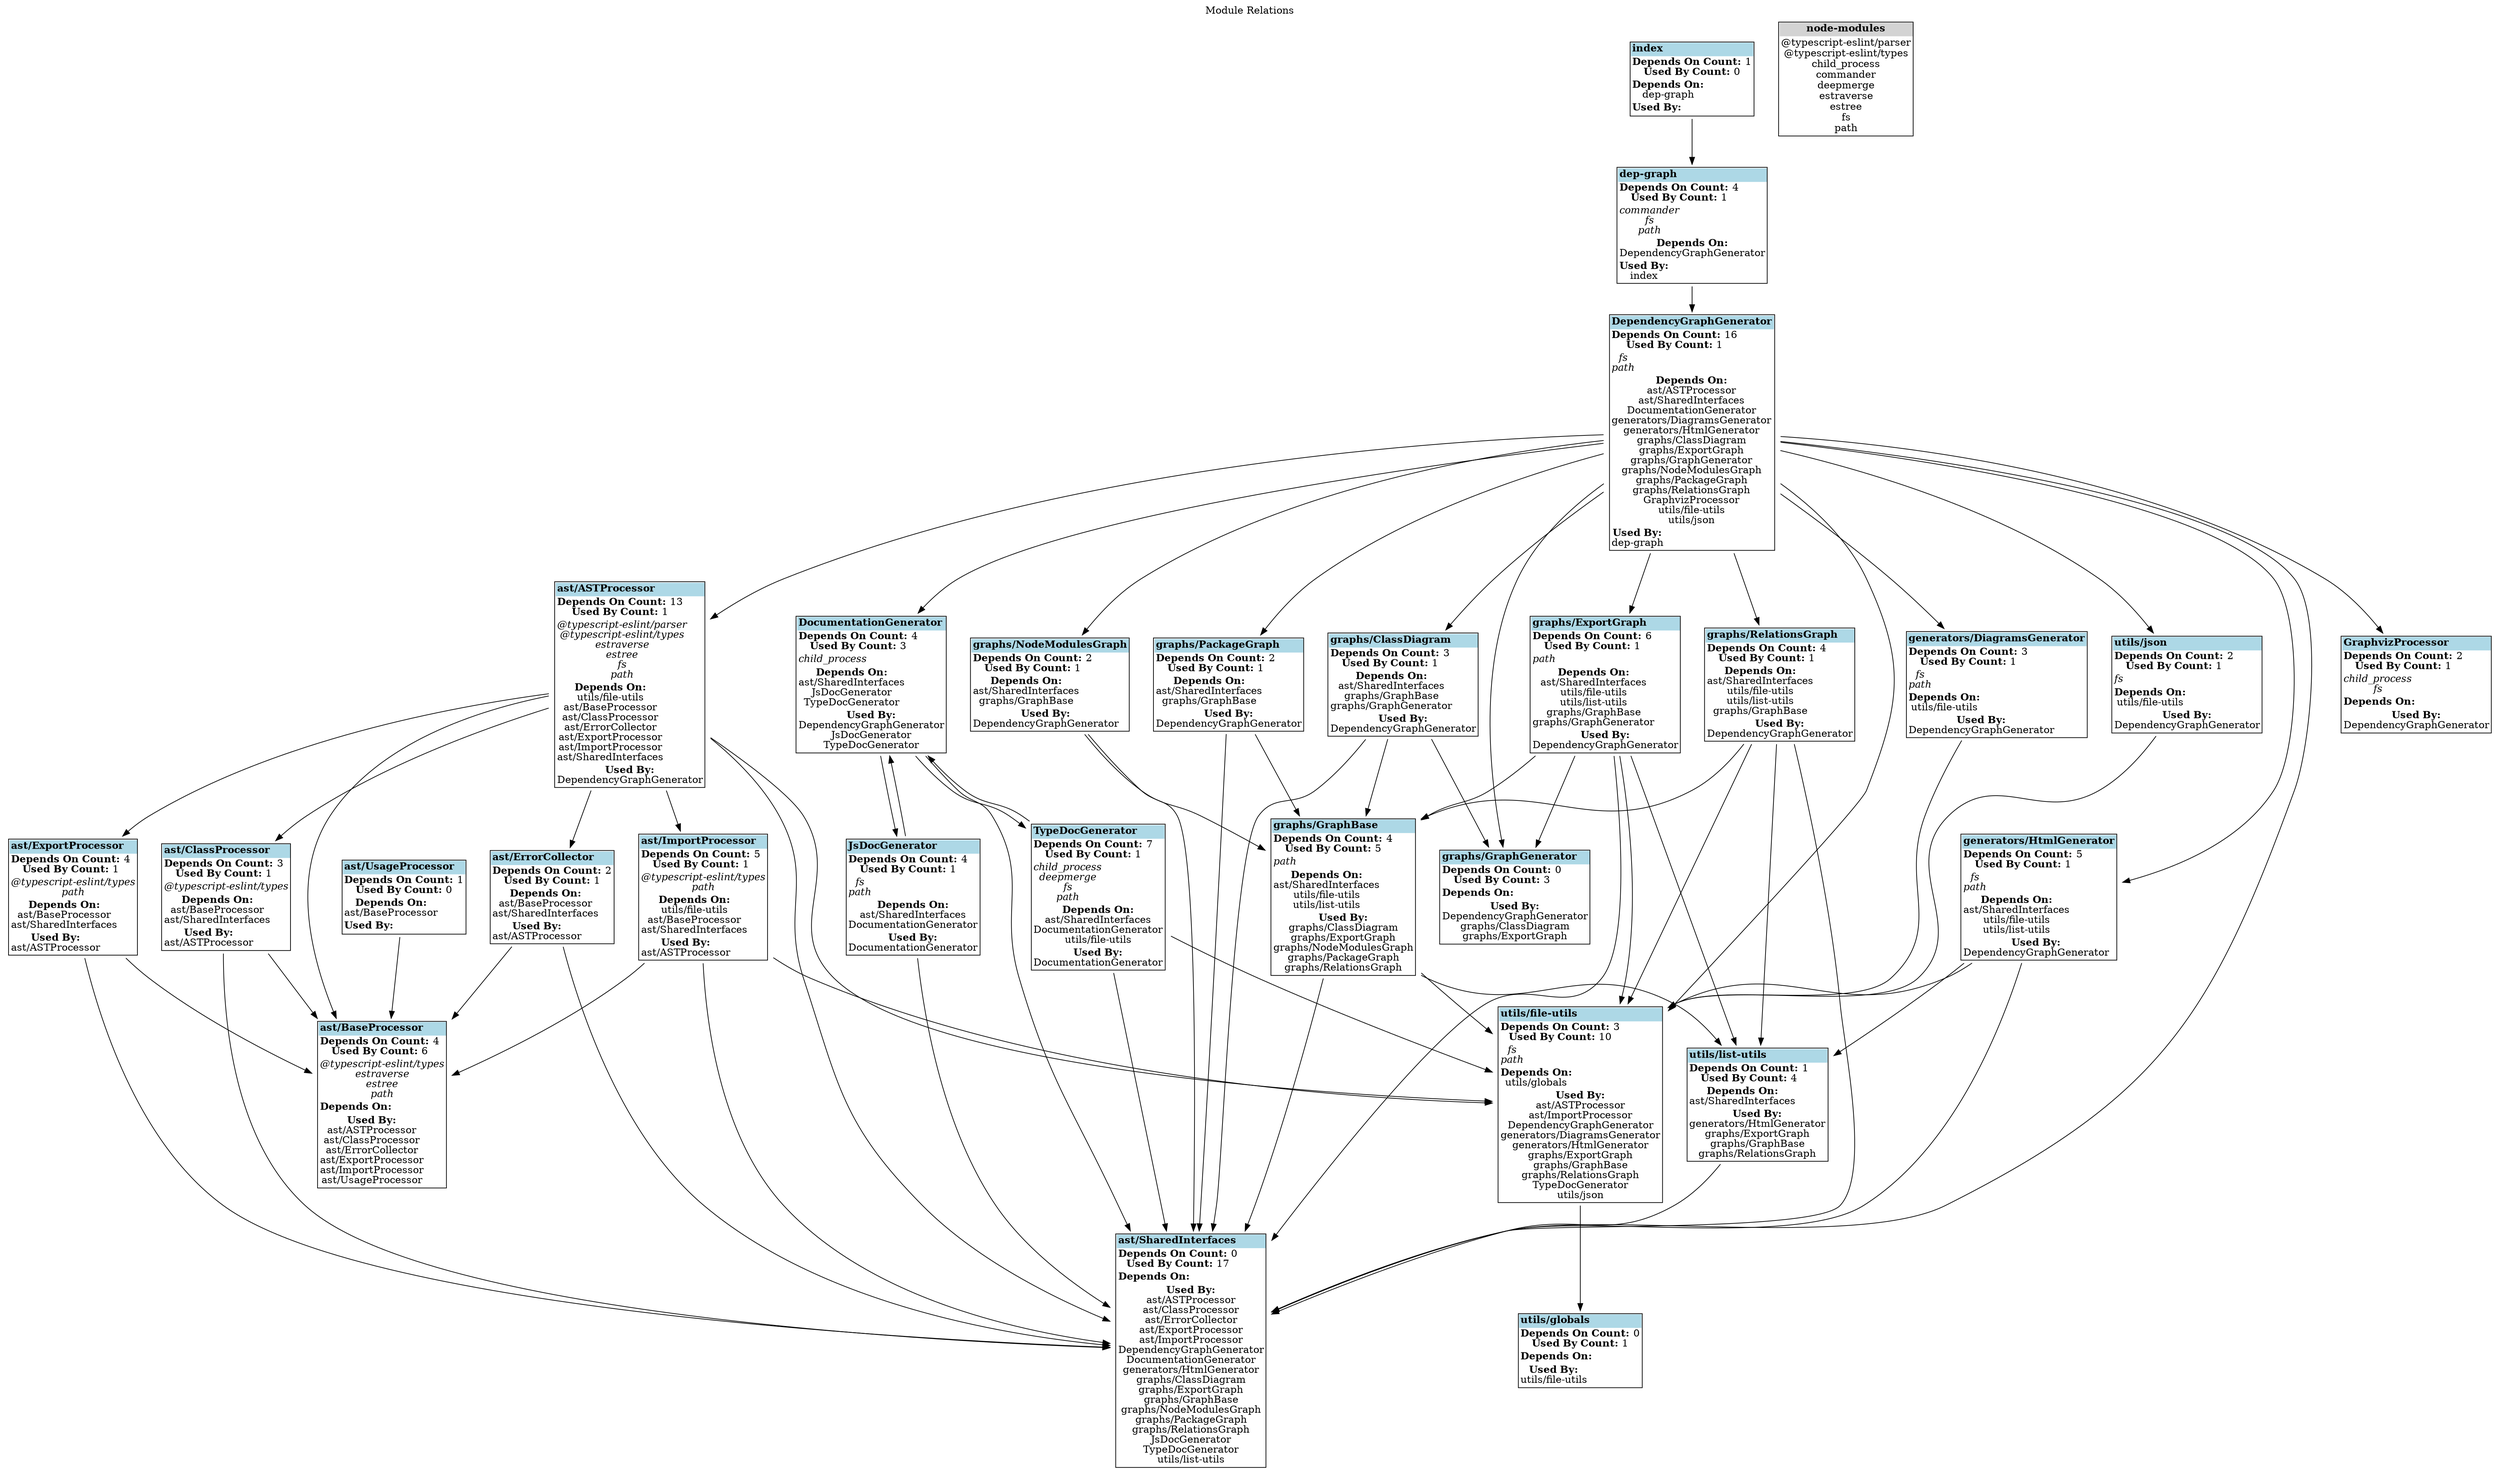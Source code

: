 digraph {label="Module Relations";
labelloc="t";
"dep-graph" [shape=none, label=<<TABLE cellspacing="0" cellborder="0" align="left">
<TR><TD ALIGN="left" BGCOLOR="lightblue"><B>dep-graph</B></TD></TR>
<TR><TD ALIGN="left"><B>Depends On Count:</B> 4<BR/>
<B>Used By Count:</B> 1</TD></TR>
<TR><TD ALIGN="left">
<I>commander</I><BR/>
<I>fs</I><BR/>
<I>path</I><BR/>
</TD></TR>
<TR><TD ALIGN="left"><B>Depends On:</B><BR/>
DependencyGraphGenerator<BR/>
</TD></TR>
<TR><TD ALIGN="left"><B>Used By:</B><BR/>
index<BR/>
</TD></TR>
</TABLE>>];
"DependencyGraphGenerator" [shape=none, label=<<TABLE cellspacing="0" cellborder="0" align="left">
<TR><TD ALIGN="left" BGCOLOR="lightblue"><B>DependencyGraphGenerator</B></TD></TR>
<TR><TD ALIGN="left"><B>Depends On Count:</B> 16<BR/>
<B>Used By Count:</B> 1</TD></TR>
<TR><TD ALIGN="left">
<I>fs</I><BR/>
<I>path</I><BR/>
</TD></TR>
<TR><TD ALIGN="left"><B>Depends On:</B><BR/>
ast/ASTProcessor<BR/>
ast/SharedInterfaces<BR/>
DocumentationGenerator<BR/>
generators/DiagramsGenerator<BR/>
generators/HtmlGenerator<BR/>
graphs/ClassDiagram<BR/>
graphs/ExportGraph<BR/>
graphs/GraphGenerator<BR/>
graphs/NodeModulesGraph<BR/>
graphs/PackageGraph<BR/>
graphs/RelationsGraph<BR/>
GraphvizProcessor<BR/>
utils/file-utils<BR/>
utils/json<BR/>
</TD></TR>
<TR><TD ALIGN="left"><B>Used By:</B><BR/>
dep-graph<BR/>
</TD></TR>
</TABLE>>];
"DocumentationGenerator" [shape=none, label=<<TABLE cellspacing="0" cellborder="0" align="left">
<TR><TD ALIGN="left" BGCOLOR="lightblue"><B>DocumentationGenerator</B></TD></TR>
<TR><TD ALIGN="left"><B>Depends On Count:</B> 4<BR/>
<B>Used By Count:</B> 3</TD></TR>
<TR><TD ALIGN="left">
<I>child_process</I><BR/>
</TD></TR>
<TR><TD ALIGN="left"><B>Depends On:</B><BR/>
ast/SharedInterfaces<BR/>
JsDocGenerator<BR/>
TypeDocGenerator<BR/>
</TD></TR>
<TR><TD ALIGN="left"><B>Used By:</B><BR/>
DependencyGraphGenerator<BR/>
JsDocGenerator<BR/>
TypeDocGenerator<BR/>
</TD></TR>
</TABLE>>];
"GraphvizProcessor" [shape=none, label=<<TABLE cellspacing="0" cellborder="0" align="left">
<TR><TD ALIGN="left" BGCOLOR="lightblue"><B>GraphvizProcessor</B></TD></TR>
<TR><TD ALIGN="left"><B>Depends On Count:</B> 2<BR/>
<B>Used By Count:</B> 1</TD></TR>
<TR><TD ALIGN="left">
<I>child_process</I><BR/>
<I>fs</I><BR/>
</TD></TR>
<TR><TD ALIGN="left"><B>Depends On:</B><BR/>
</TD></TR>
<TR><TD ALIGN="left"><B>Used By:</B><BR/>
DependencyGraphGenerator<BR/>
</TD></TR>
</TABLE>>];
"index" [shape=none, label=<<TABLE cellspacing="0" cellborder="0" align="left">
<TR><TD ALIGN="left" BGCOLOR="lightblue"><B>index</B></TD></TR>
<TR><TD ALIGN="left"><B>Depends On Count:</B> 1<BR/>
<B>Used By Count:</B> 0</TD></TR>
<TR><TD ALIGN="left"><B>Depends On:</B><BR/>
dep-graph<BR/>
</TD></TR>
<TR><TD ALIGN="left"><B>Used By:</B><BR/>
</TD></TR>
</TABLE>>];
"JsDocGenerator" [shape=none, label=<<TABLE cellspacing="0" cellborder="0" align="left">
<TR><TD ALIGN="left" BGCOLOR="lightblue"><B>JsDocGenerator</B></TD></TR>
<TR><TD ALIGN="left"><B>Depends On Count:</B> 4<BR/>
<B>Used By Count:</B> 1</TD></TR>
<TR><TD ALIGN="left">
<I>fs</I><BR/>
<I>path</I><BR/>
</TD></TR>
<TR><TD ALIGN="left"><B>Depends On:</B><BR/>
ast/SharedInterfaces<BR/>
DocumentationGenerator<BR/>
</TD></TR>
<TR><TD ALIGN="left"><B>Used By:</B><BR/>
DocumentationGenerator<BR/>
</TD></TR>
</TABLE>>];
"TypeDocGenerator" [shape=none, label=<<TABLE cellspacing="0" cellborder="0" align="left">
<TR><TD ALIGN="left" BGCOLOR="lightblue"><B>TypeDocGenerator</B></TD></TR>
<TR><TD ALIGN="left"><B>Depends On Count:</B> 7<BR/>
<B>Used By Count:</B> 1</TD></TR>
<TR><TD ALIGN="left">
<I>child_process</I><BR/>
<I>deepmerge</I><BR/>
<I>fs</I><BR/>
<I>path</I><BR/>
</TD></TR>
<TR><TD ALIGN="left"><B>Depends On:</B><BR/>
ast/SharedInterfaces<BR/>
DocumentationGenerator<BR/>
utils/file-utils<BR/>
</TD></TR>
<TR><TD ALIGN="left"><B>Used By:</B><BR/>
DocumentationGenerator<BR/>
</TD></TR>
</TABLE>>];
"ast/ASTProcessor" [shape=none, label=<<TABLE cellspacing="0" cellborder="0" align="left">
<TR><TD ALIGN="left" BGCOLOR="lightblue"><B>ast/ASTProcessor</B></TD></TR>
<TR><TD ALIGN="left"><B>Depends On Count:</B> 13<BR/>
<B>Used By Count:</B> 1</TD></TR>
<TR><TD ALIGN="left">
<I>@typescript-eslint/parser</I><BR/>
<I>@typescript-eslint/types</I><BR/>
<I>estraverse</I><BR/>
<I>estree</I><BR/>
<I>fs</I><BR/>
<I>path</I><BR/>
</TD></TR>
<TR><TD ALIGN="left"><B>Depends On:</B><BR/>
utils/file-utils<BR/>
ast/BaseProcessor<BR/>
ast/ClassProcessor<BR/>
ast/ErrorCollector<BR/>
ast/ExportProcessor<BR/>
ast/ImportProcessor<BR/>
ast/SharedInterfaces<BR/>
</TD></TR>
<TR><TD ALIGN="left"><B>Used By:</B><BR/>
DependencyGraphGenerator<BR/>
</TD></TR>
</TABLE>>];
"ast/BaseProcessor" [shape=none, label=<<TABLE cellspacing="0" cellborder="0" align="left">
<TR><TD ALIGN="left" BGCOLOR="lightblue"><B>ast/BaseProcessor</B></TD></TR>
<TR><TD ALIGN="left"><B>Depends On Count:</B> 4<BR/>
<B>Used By Count:</B> 6</TD></TR>
<TR><TD ALIGN="left">
<I>@typescript-eslint/types</I><BR/>
<I>estraverse</I><BR/>
<I>estree</I><BR/>
<I>path</I><BR/>
</TD></TR>
<TR><TD ALIGN="left"><B>Depends On:</B><BR/>
</TD></TR>
<TR><TD ALIGN="left"><B>Used By:</B><BR/>
ast/ASTProcessor<BR/>
ast/ClassProcessor<BR/>
ast/ErrorCollector<BR/>
ast/ExportProcessor<BR/>
ast/ImportProcessor<BR/>
ast/UsageProcessor<BR/>
</TD></TR>
</TABLE>>];
"ast/ClassProcessor" [shape=none, label=<<TABLE cellspacing="0" cellborder="0" align="left">
<TR><TD ALIGN="left" BGCOLOR="lightblue"><B>ast/ClassProcessor</B></TD></TR>
<TR><TD ALIGN="left"><B>Depends On Count:</B> 3<BR/>
<B>Used By Count:</B> 1</TD></TR>
<TR><TD ALIGN="left">
<I>@typescript-eslint/types</I><BR/>
</TD></TR>
<TR><TD ALIGN="left"><B>Depends On:</B><BR/>
ast/BaseProcessor<BR/>
ast/SharedInterfaces<BR/>
</TD></TR>
<TR><TD ALIGN="left"><B>Used By:</B><BR/>
ast/ASTProcessor<BR/>
</TD></TR>
</TABLE>>];
"ast/ErrorCollector" [shape=none, label=<<TABLE cellspacing="0" cellborder="0" align="left">
<TR><TD ALIGN="left" BGCOLOR="lightblue"><B>ast/ErrorCollector</B></TD></TR>
<TR><TD ALIGN="left"><B>Depends On Count:</B> 2<BR/>
<B>Used By Count:</B> 1</TD></TR>
<TR><TD ALIGN="left"><B>Depends On:</B><BR/>
ast/BaseProcessor<BR/>
ast/SharedInterfaces<BR/>
</TD></TR>
<TR><TD ALIGN="left"><B>Used By:</B><BR/>
ast/ASTProcessor<BR/>
</TD></TR>
</TABLE>>];
"ast/ExportProcessor" [shape=none, label=<<TABLE cellspacing="0" cellborder="0" align="left">
<TR><TD ALIGN="left" BGCOLOR="lightblue"><B>ast/ExportProcessor</B></TD></TR>
<TR><TD ALIGN="left"><B>Depends On Count:</B> 4<BR/>
<B>Used By Count:</B> 1</TD></TR>
<TR><TD ALIGN="left">
<I>@typescript-eslint/types</I><BR/>
<I>path</I><BR/>
</TD></TR>
<TR><TD ALIGN="left"><B>Depends On:</B><BR/>
ast/BaseProcessor<BR/>
ast/SharedInterfaces<BR/>
</TD></TR>
<TR><TD ALIGN="left"><B>Used By:</B><BR/>
ast/ASTProcessor<BR/>
</TD></TR>
</TABLE>>];
"ast/ImportProcessor" [shape=none, label=<<TABLE cellspacing="0" cellborder="0" align="left">
<TR><TD ALIGN="left" BGCOLOR="lightblue"><B>ast/ImportProcessor</B></TD></TR>
<TR><TD ALIGN="left"><B>Depends On Count:</B> 5<BR/>
<B>Used By Count:</B> 1</TD></TR>
<TR><TD ALIGN="left">
<I>@typescript-eslint/types</I><BR/>
<I>path</I><BR/>
</TD></TR>
<TR><TD ALIGN="left"><B>Depends On:</B><BR/>
utils/file-utils<BR/>
ast/BaseProcessor<BR/>
ast/SharedInterfaces<BR/>
</TD></TR>
<TR><TD ALIGN="left"><B>Used By:</B><BR/>
ast/ASTProcessor<BR/>
</TD></TR>
</TABLE>>];
"ast/SharedInterfaces" [shape=none, label=<<TABLE cellspacing="0" cellborder="0" align="left">
<TR><TD ALIGN="left" BGCOLOR="lightblue"><B>ast/SharedInterfaces</B></TD></TR>
<TR><TD ALIGN="left"><B>Depends On Count:</B> 0<BR/>
<B>Used By Count:</B> 17</TD></TR>
<TR><TD ALIGN="left"><B>Depends On:</B><BR/>
</TD></TR>
<TR><TD ALIGN="left"><B>Used By:</B><BR/>
ast/ASTProcessor<BR/>
ast/ClassProcessor<BR/>
ast/ErrorCollector<BR/>
ast/ExportProcessor<BR/>
ast/ImportProcessor<BR/>
DependencyGraphGenerator<BR/>
DocumentationGenerator<BR/>
generators/HtmlGenerator<BR/>
graphs/ClassDiagram<BR/>
graphs/ExportGraph<BR/>
graphs/GraphBase<BR/>
graphs/NodeModulesGraph<BR/>
graphs/PackageGraph<BR/>
graphs/RelationsGraph<BR/>
JsDocGenerator<BR/>
TypeDocGenerator<BR/>
utils/list-utils<BR/>
</TD></TR>
</TABLE>>];
"ast/UsageProcessor" [shape=none, label=<<TABLE cellspacing="0" cellborder="0" align="left">
<TR><TD ALIGN="left" BGCOLOR="lightblue"><B>ast/UsageProcessor</B></TD></TR>
<TR><TD ALIGN="left"><B>Depends On Count:</B> 1<BR/>
<B>Used By Count:</B> 0</TD></TR>
<TR><TD ALIGN="left"><B>Depends On:</B><BR/>
ast/BaseProcessor<BR/>
</TD></TR>
<TR><TD ALIGN="left"><B>Used By:</B><BR/>
</TD></TR>
</TABLE>>];
"generators/DiagramsGenerator" [shape=none, label=<<TABLE cellspacing="0" cellborder="0" align="left">
<TR><TD ALIGN="left" BGCOLOR="lightblue"><B>generators/DiagramsGenerator</B></TD></TR>
<TR><TD ALIGN="left"><B>Depends On Count:</B> 3<BR/>
<B>Used By Count:</B> 1</TD></TR>
<TR><TD ALIGN="left">
<I>fs</I><BR/>
<I>path</I><BR/>
</TD></TR>
<TR><TD ALIGN="left"><B>Depends On:</B><BR/>
utils/file-utils<BR/>
</TD></TR>
<TR><TD ALIGN="left"><B>Used By:</B><BR/>
DependencyGraphGenerator<BR/>
</TD></TR>
</TABLE>>];
"generators/HtmlGenerator" [shape=none, label=<<TABLE cellspacing="0" cellborder="0" align="left">
<TR><TD ALIGN="left" BGCOLOR="lightblue"><B>generators/HtmlGenerator</B></TD></TR>
<TR><TD ALIGN="left"><B>Depends On Count:</B> 5<BR/>
<B>Used By Count:</B> 1</TD></TR>
<TR><TD ALIGN="left">
<I>fs</I><BR/>
<I>path</I><BR/>
</TD></TR>
<TR><TD ALIGN="left"><B>Depends On:</B><BR/>
ast/SharedInterfaces<BR/>
utils/file-utils<BR/>
utils/list-utils<BR/>
</TD></TR>
<TR><TD ALIGN="left"><B>Used By:</B><BR/>
DependencyGraphGenerator<BR/>
</TD></TR>
</TABLE>>];
"graphs/ClassDiagram" [shape=none, label=<<TABLE cellspacing="0" cellborder="0" align="left">
<TR><TD ALIGN="left" BGCOLOR="lightblue"><B>graphs/ClassDiagram</B></TD></TR>
<TR><TD ALIGN="left"><B>Depends On Count:</B> 3<BR/>
<B>Used By Count:</B> 1</TD></TR>
<TR><TD ALIGN="left"><B>Depends On:</B><BR/>
ast/SharedInterfaces<BR/>
graphs/GraphBase<BR/>
graphs/GraphGenerator<BR/>
</TD></TR>
<TR><TD ALIGN="left"><B>Used By:</B><BR/>
DependencyGraphGenerator<BR/>
</TD></TR>
</TABLE>>];
"graphs/ExportGraph" [shape=none, label=<<TABLE cellspacing="0" cellborder="0" align="left">
<TR><TD ALIGN="left" BGCOLOR="lightblue"><B>graphs/ExportGraph</B></TD></TR>
<TR><TD ALIGN="left"><B>Depends On Count:</B> 6<BR/>
<B>Used By Count:</B> 1</TD></TR>
<TR><TD ALIGN="left">
<I>path</I><BR/>
</TD></TR>
<TR><TD ALIGN="left"><B>Depends On:</B><BR/>
ast/SharedInterfaces<BR/>
utils/file-utils<BR/>
utils/list-utils<BR/>
graphs/GraphBase<BR/>
graphs/GraphGenerator<BR/>
</TD></TR>
<TR><TD ALIGN="left"><B>Used By:</B><BR/>
DependencyGraphGenerator<BR/>
</TD></TR>
</TABLE>>];
"graphs/GraphBase" [shape=none, label=<<TABLE cellspacing="0" cellborder="0" align="left">
<TR><TD ALIGN="left" BGCOLOR="lightblue"><B>graphs/GraphBase</B></TD></TR>
<TR><TD ALIGN="left"><B>Depends On Count:</B> 4<BR/>
<B>Used By Count:</B> 5</TD></TR>
<TR><TD ALIGN="left">
<I>path</I><BR/>
</TD></TR>
<TR><TD ALIGN="left"><B>Depends On:</B><BR/>
ast/SharedInterfaces<BR/>
utils/file-utils<BR/>
utils/list-utils<BR/>
</TD></TR>
<TR><TD ALIGN="left"><B>Used By:</B><BR/>
graphs/ClassDiagram<BR/>
graphs/ExportGraph<BR/>
graphs/NodeModulesGraph<BR/>
graphs/PackageGraph<BR/>
graphs/RelationsGraph<BR/>
</TD></TR>
</TABLE>>];
"graphs/GraphGenerator" [shape=none, label=<<TABLE cellspacing="0" cellborder="0" align="left">
<TR><TD ALIGN="left" BGCOLOR="lightblue"><B>graphs/GraphGenerator</B></TD></TR>
<TR><TD ALIGN="left"><B>Depends On Count:</B> 0<BR/>
<B>Used By Count:</B> 3</TD></TR>
<TR><TD ALIGN="left"><B>Depends On:</B><BR/>
</TD></TR>
<TR><TD ALIGN="left"><B>Used By:</B><BR/>
DependencyGraphGenerator<BR/>
graphs/ClassDiagram<BR/>
graphs/ExportGraph<BR/>
</TD></TR>
</TABLE>>];
"graphs/NodeModulesGraph" [shape=none, label=<<TABLE cellspacing="0" cellborder="0" align="left">
<TR><TD ALIGN="left" BGCOLOR="lightblue"><B>graphs/NodeModulesGraph</B></TD></TR>
<TR><TD ALIGN="left"><B>Depends On Count:</B> 2<BR/>
<B>Used By Count:</B> 1</TD></TR>
<TR><TD ALIGN="left"><B>Depends On:</B><BR/>
ast/SharedInterfaces<BR/>
graphs/GraphBase<BR/>
</TD></TR>
<TR><TD ALIGN="left"><B>Used By:</B><BR/>
DependencyGraphGenerator<BR/>
</TD></TR>
</TABLE>>];
"graphs/PackageGraph" [shape=none, label=<<TABLE cellspacing="0" cellborder="0" align="left">
<TR><TD ALIGN="left" BGCOLOR="lightblue"><B>graphs/PackageGraph</B></TD></TR>
<TR><TD ALIGN="left"><B>Depends On Count:</B> 2<BR/>
<B>Used By Count:</B> 1</TD></TR>
<TR><TD ALIGN="left"><B>Depends On:</B><BR/>
ast/SharedInterfaces<BR/>
graphs/GraphBase<BR/>
</TD></TR>
<TR><TD ALIGN="left"><B>Used By:</B><BR/>
DependencyGraphGenerator<BR/>
</TD></TR>
</TABLE>>];
"graphs/RelationsGraph" [shape=none, label=<<TABLE cellspacing="0" cellborder="0" align="left">
<TR><TD ALIGN="left" BGCOLOR="lightblue"><B>graphs/RelationsGraph</B></TD></TR>
<TR><TD ALIGN="left"><B>Depends On Count:</B> 4<BR/>
<B>Used By Count:</B> 1</TD></TR>
<TR><TD ALIGN="left"><B>Depends On:</B><BR/>
ast/SharedInterfaces<BR/>
utils/file-utils<BR/>
utils/list-utils<BR/>
graphs/GraphBase<BR/>
</TD></TR>
<TR><TD ALIGN="left"><B>Used By:</B><BR/>
DependencyGraphGenerator<BR/>
</TD></TR>
</TABLE>>];
"utils/file-utils" [shape=none, label=<<TABLE cellspacing="0" cellborder="0" align="left">
<TR><TD ALIGN="left" BGCOLOR="lightblue"><B>utils/file-utils</B></TD></TR>
<TR><TD ALIGN="left"><B>Depends On Count:</B> 3<BR/>
<B>Used By Count:</B> 10</TD></TR>
<TR><TD ALIGN="left">
<I>fs</I><BR/>
<I>path</I><BR/>
</TD></TR>
<TR><TD ALIGN="left"><B>Depends On:</B><BR/>
utils/globals<BR/>
</TD></TR>
<TR><TD ALIGN="left"><B>Used By:</B><BR/>
ast/ASTProcessor<BR/>
ast/ImportProcessor<BR/>
DependencyGraphGenerator<BR/>
generators/DiagramsGenerator<BR/>
generators/HtmlGenerator<BR/>
graphs/ExportGraph<BR/>
graphs/GraphBase<BR/>
graphs/RelationsGraph<BR/>
TypeDocGenerator<BR/>
utils/json<BR/>
</TD></TR>
</TABLE>>];
"utils/globals" [shape=none, label=<<TABLE cellspacing="0" cellborder="0" align="left">
<TR><TD ALIGN="left" BGCOLOR="lightblue"><B>utils/globals</B></TD></TR>
<TR><TD ALIGN="left"><B>Depends On Count:</B> 0<BR/>
<B>Used By Count:</B> 1</TD></TR>
<TR><TD ALIGN="left"><B>Depends On:</B><BR/>
</TD></TR>
<TR><TD ALIGN="left"><B>Used By:</B><BR/>
utils/file-utils<BR/>
</TD></TR>
</TABLE>>];
"utils/json" [shape=none, label=<<TABLE cellspacing="0" cellborder="0" align="left">
<TR><TD ALIGN="left" BGCOLOR="lightblue"><B>utils/json</B></TD></TR>
<TR><TD ALIGN="left"><B>Depends On Count:</B> 2<BR/>
<B>Used By Count:</B> 1</TD></TR>
<TR><TD ALIGN="left">
<I>fs</I><BR/>
</TD></TR>
<TR><TD ALIGN="left"><B>Depends On:</B><BR/>
utils/file-utils<BR/>
</TD></TR>
<TR><TD ALIGN="left"><B>Used By:</B><BR/>
DependencyGraphGenerator<BR/>
</TD></TR>
</TABLE>>];
"utils/list-utils" [shape=none, label=<<TABLE cellspacing="0" cellborder="0" align="left">
<TR><TD ALIGN="left" BGCOLOR="lightblue"><B>utils/list-utils</B></TD></TR>
<TR><TD ALIGN="left"><B>Depends On Count:</B> 1<BR/>
<B>Used By Count:</B> 4</TD></TR>
<TR><TD ALIGN="left"><B>Depends On:</B><BR/>
ast/SharedInterfaces<BR/>
</TD></TR>
<TR><TD ALIGN="left"><B>Used By:</B><BR/>
generators/HtmlGenerator<BR/>
graphs/ExportGraph<BR/>
graphs/GraphBase<BR/>
graphs/RelationsGraph<BR/>
</TD></TR>
</TABLE>>];
"dep-graph"->"DependencyGraphGenerator";
"DependencyGraphGenerator"->"ast/ASTProcessor";
"DependencyGraphGenerator"->"ast/SharedInterfaces";
"DependencyGraphGenerator"->"DocumentationGenerator";
"DependencyGraphGenerator"->"generators/DiagramsGenerator";
"DependencyGraphGenerator"->"generators/HtmlGenerator";
"DependencyGraphGenerator"->"graphs/ClassDiagram";
"DependencyGraphGenerator"->"graphs/ExportGraph";
"DependencyGraphGenerator"->"graphs/GraphGenerator";
"DependencyGraphGenerator"->"graphs/NodeModulesGraph";
"DependencyGraphGenerator"->"graphs/PackageGraph";
"DependencyGraphGenerator"->"graphs/RelationsGraph";
"DependencyGraphGenerator"->"GraphvizProcessor";
"DependencyGraphGenerator"->"utils/file-utils";
"DependencyGraphGenerator"->"utils/json";
"DocumentationGenerator"->"ast/SharedInterfaces";
"DocumentationGenerator"->"JsDocGenerator";
"DocumentationGenerator"->"TypeDocGenerator";
"index"->"dep-graph";
"JsDocGenerator"->"ast/SharedInterfaces";
"JsDocGenerator"->"DocumentationGenerator";
"TypeDocGenerator"->"ast/SharedInterfaces";
"TypeDocGenerator"->"DocumentationGenerator";
"TypeDocGenerator"->"utils/file-utils";
"ast/ASTProcessor"->"utils/file-utils";
"ast/ASTProcessor"->"ast/BaseProcessor";
"ast/ASTProcessor"->"ast/ClassProcessor";
"ast/ASTProcessor"->"ast/ErrorCollector";
"ast/ASTProcessor"->"ast/ExportProcessor";
"ast/ASTProcessor"->"ast/ImportProcessor";
"ast/ASTProcessor"->"ast/SharedInterfaces";
"ast/ClassProcessor"->"ast/BaseProcessor";
"ast/ClassProcessor"->"ast/SharedInterfaces";
"ast/ErrorCollector"->"ast/BaseProcessor";
"ast/ErrorCollector"->"ast/SharedInterfaces";
"ast/ExportProcessor"->"ast/BaseProcessor";
"ast/ExportProcessor"->"ast/SharedInterfaces";
"ast/ImportProcessor"->"utils/file-utils";
"ast/ImportProcessor"->"ast/BaseProcessor";
"ast/ImportProcessor"->"ast/SharedInterfaces";
"ast/UsageProcessor"->"ast/BaseProcessor";
"generators/DiagramsGenerator"->"utils/file-utils";
"generators/HtmlGenerator"->"ast/SharedInterfaces";
"generators/HtmlGenerator"->"utils/file-utils";
"generators/HtmlGenerator"->"utils/list-utils";
"graphs/ClassDiagram"->"ast/SharedInterfaces";
"graphs/ClassDiagram"->"graphs/GraphBase";
"graphs/ClassDiagram"->"graphs/GraphGenerator";
"graphs/ExportGraph"->"ast/SharedInterfaces";
"graphs/ExportGraph"->"utils/file-utils";
"graphs/ExportGraph"->"utils/list-utils";
"graphs/ExportGraph"->"graphs/GraphBase";
"graphs/ExportGraph"->"graphs/GraphGenerator";
"graphs/GraphBase"->"ast/SharedInterfaces";
"graphs/GraphBase"->"utils/file-utils";
"graphs/GraphBase"->"utils/list-utils";
"graphs/NodeModulesGraph"->"ast/SharedInterfaces";
"graphs/NodeModulesGraph"->"graphs/GraphBase";
"graphs/PackageGraph"->"ast/SharedInterfaces";
"graphs/PackageGraph"->"graphs/GraphBase";
"graphs/RelationsGraph"->"ast/SharedInterfaces";
"graphs/RelationsGraph"->"utils/file-utils";
"graphs/RelationsGraph"->"utils/list-utils";
"graphs/RelationsGraph"->"graphs/GraphBase";
"utils/file-utils"->"utils/globals";
"utils/json"->"utils/file-utils";
"utils/list-utils"->"ast/SharedInterfaces";
"node-modules" [shape=none, label=<<TABLE cellspacing="0" cellborder="0" align="left">
<TR><TD BGCOLOR="lightgrey"><B>node-modules</B></TD></TR>
<TR><TD ALIGN="left">
@typescript-eslint/parser<BR/>
@typescript-eslint/types<BR/>
child_process<BR/>
commander<BR/>
deepmerge<BR/>
estraverse<BR/>
estree<BR/>
fs<BR/>
path<BR/>
</TD></TR>
</TABLE>>];

}
